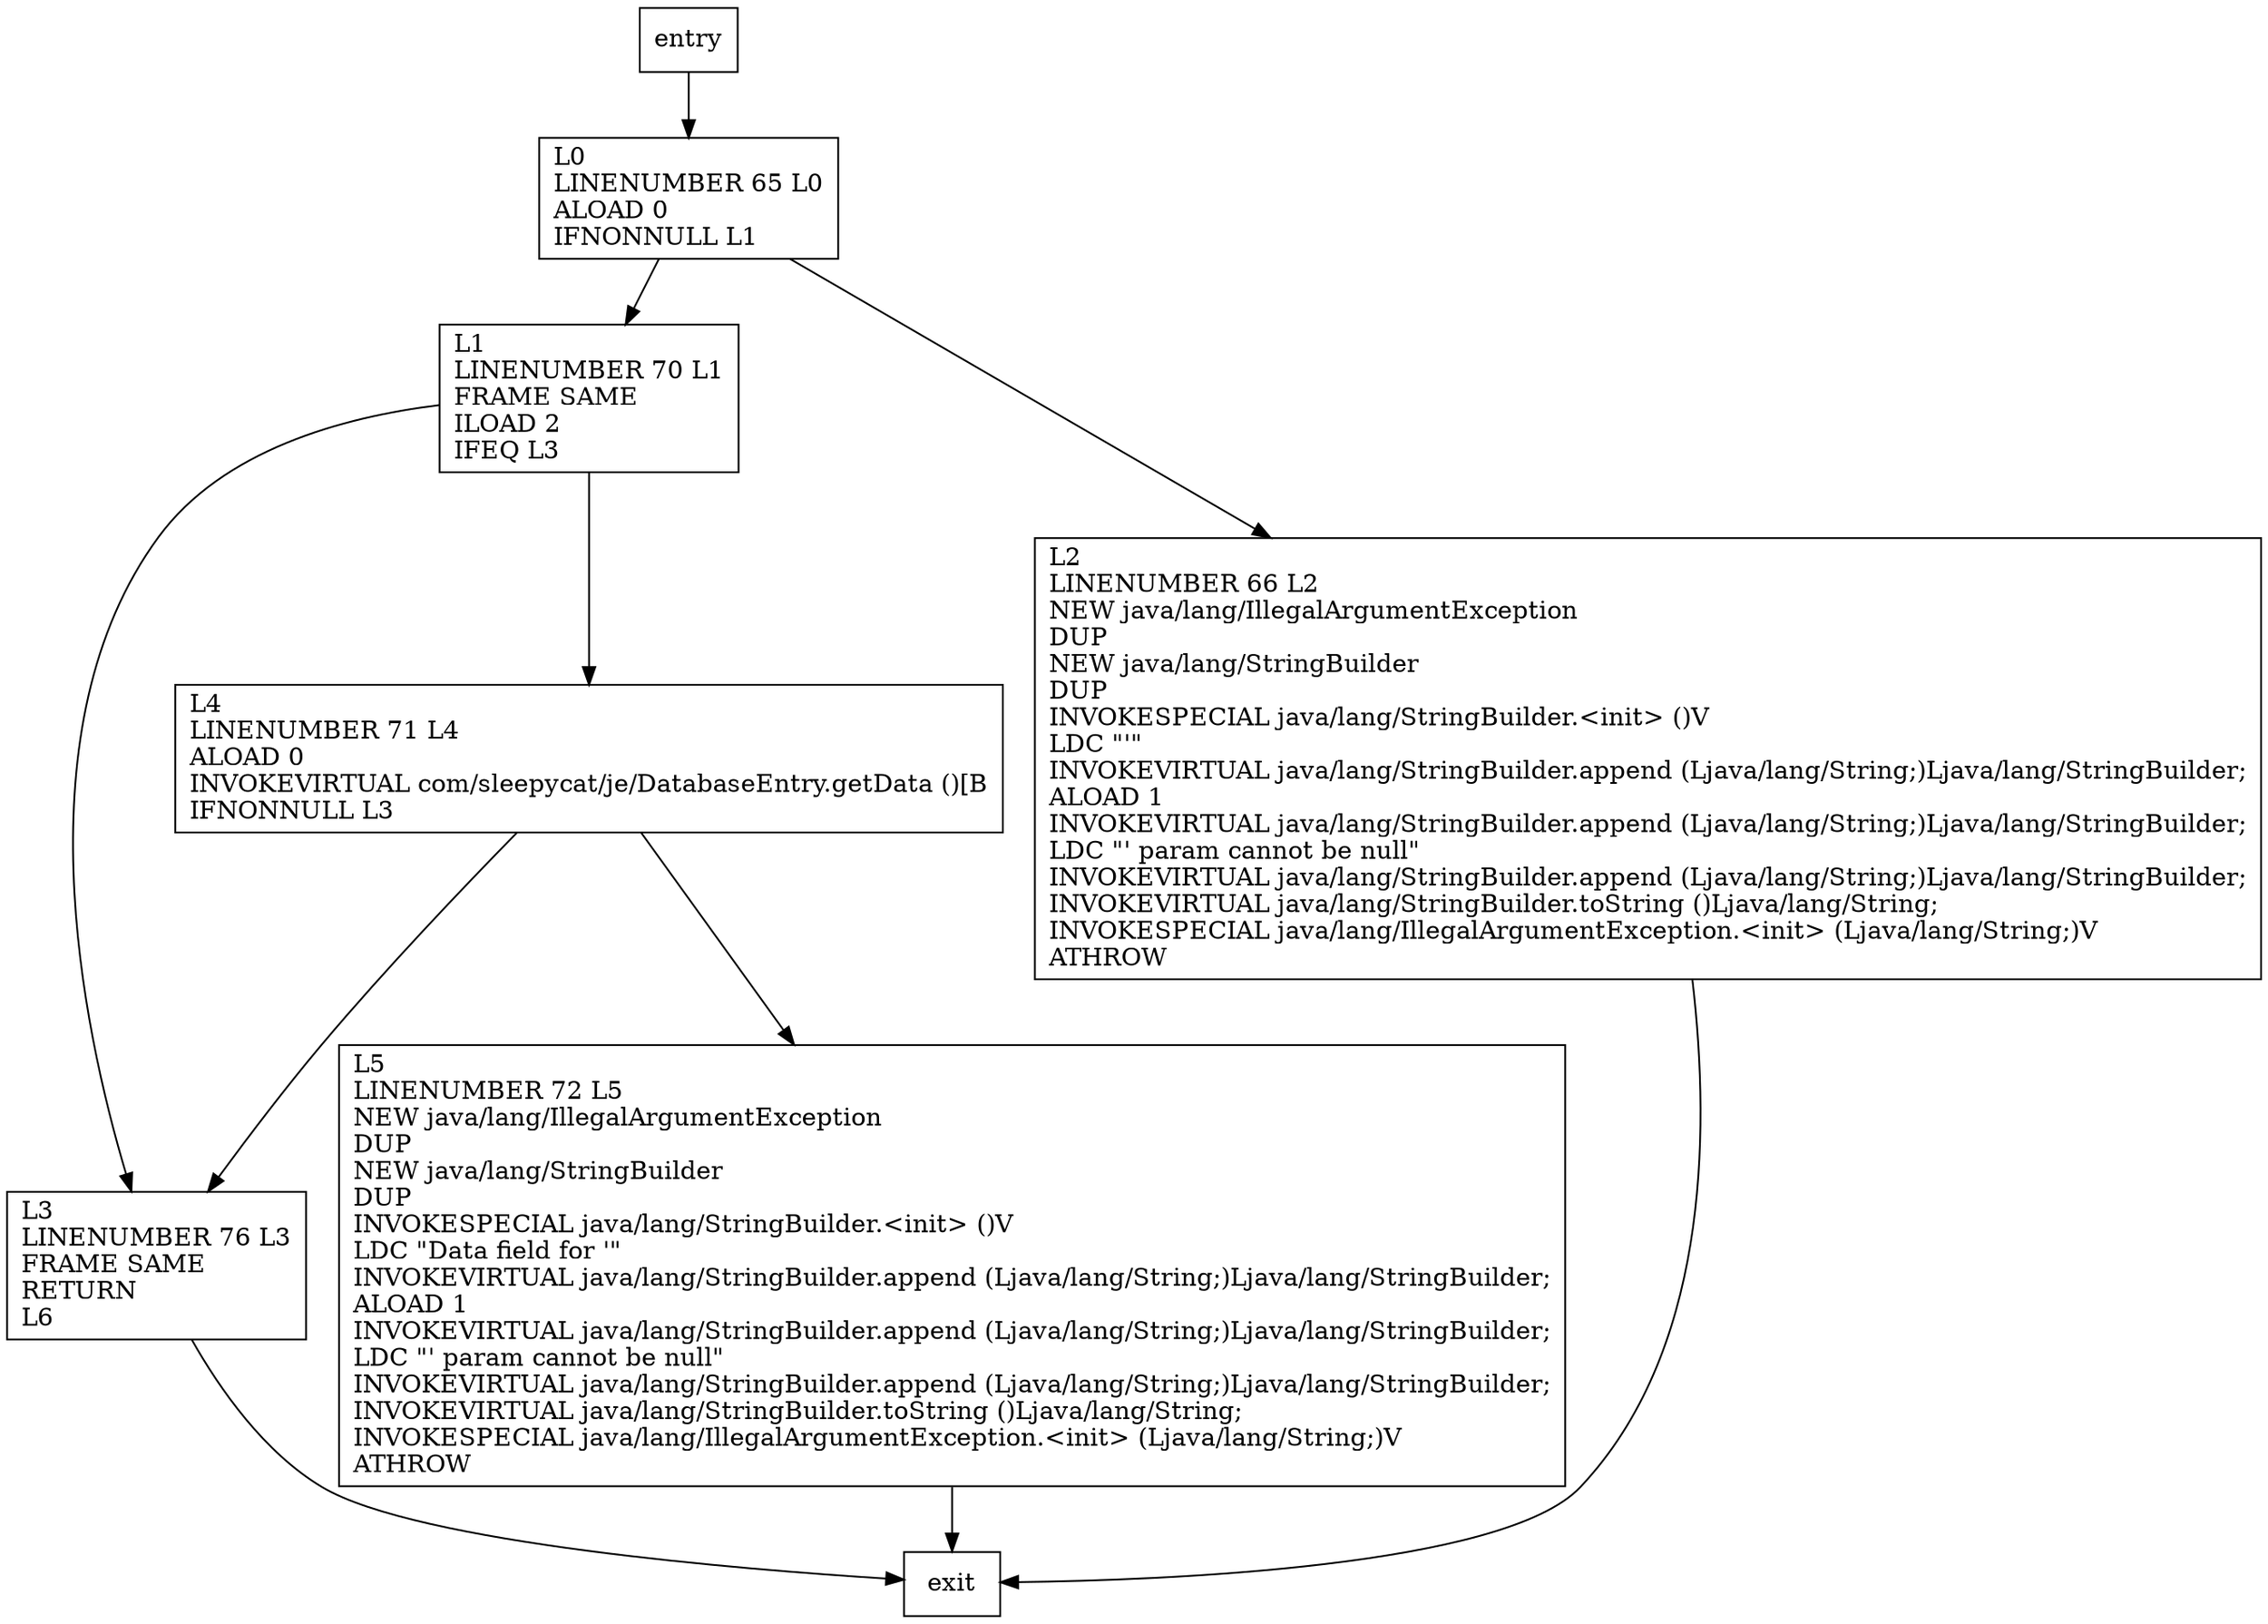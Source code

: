 digraph checkForNullDbt {
node [shape=record];
1285435420 [label="L5\lLINENUMBER 72 L5\lNEW java/lang/IllegalArgumentException\lDUP\lNEW java/lang/StringBuilder\lDUP\lINVOKESPECIAL java/lang/StringBuilder.\<init\> ()V\lLDC \"Data field for '\"\lINVOKEVIRTUAL java/lang/StringBuilder.append (Ljava/lang/String;)Ljava/lang/StringBuilder;\lALOAD 1\lINVOKEVIRTUAL java/lang/StringBuilder.append (Ljava/lang/String;)Ljava/lang/StringBuilder;\lLDC \"' param cannot be null\"\lINVOKEVIRTUAL java/lang/StringBuilder.append (Ljava/lang/String;)Ljava/lang/StringBuilder;\lINVOKEVIRTUAL java/lang/StringBuilder.toString ()Ljava/lang/String;\lINVOKESPECIAL java/lang/IllegalArgumentException.\<init\> (Ljava/lang/String;)V\lATHROW\l"];
654159408 [label="L3\lLINENUMBER 76 L3\lFRAME SAME\lRETURN\lL6\l"];
439689519 [label="L4\lLINENUMBER 71 L4\lALOAD 0\lINVOKEVIRTUAL com/sleepycat/je/DatabaseEntry.getData ()[B\lIFNONNULL L3\l"];
1208586348 [label="L1\lLINENUMBER 70 L1\lFRAME SAME\lILOAD 2\lIFEQ L3\l"];
1511396320 [label="L2\lLINENUMBER 66 L2\lNEW java/lang/IllegalArgumentException\lDUP\lNEW java/lang/StringBuilder\lDUP\lINVOKESPECIAL java/lang/StringBuilder.\<init\> ()V\lLDC \"'\"\lINVOKEVIRTUAL java/lang/StringBuilder.append (Ljava/lang/String;)Ljava/lang/StringBuilder;\lALOAD 1\lINVOKEVIRTUAL java/lang/StringBuilder.append (Ljava/lang/String;)Ljava/lang/StringBuilder;\lLDC \"' param cannot be null\"\lINVOKEVIRTUAL java/lang/StringBuilder.append (Ljava/lang/String;)Ljava/lang/StringBuilder;\lINVOKEVIRTUAL java/lang/StringBuilder.toString ()Ljava/lang/String;\lINVOKESPECIAL java/lang/IllegalArgumentException.\<init\> (Ljava/lang/String;)V\lATHROW\l"];
393572385 [label="L0\lLINENUMBER 65 L0\lALOAD 0\lIFNONNULL L1\l"];
entry;
exit;
entry -> 393572385
1285435420 -> exit
654159408 -> exit
439689519 -> 1285435420
439689519 -> 654159408
1208586348 -> 654159408
1208586348 -> 439689519
1511396320 -> exit
393572385 -> 1208586348
393572385 -> 1511396320
}
